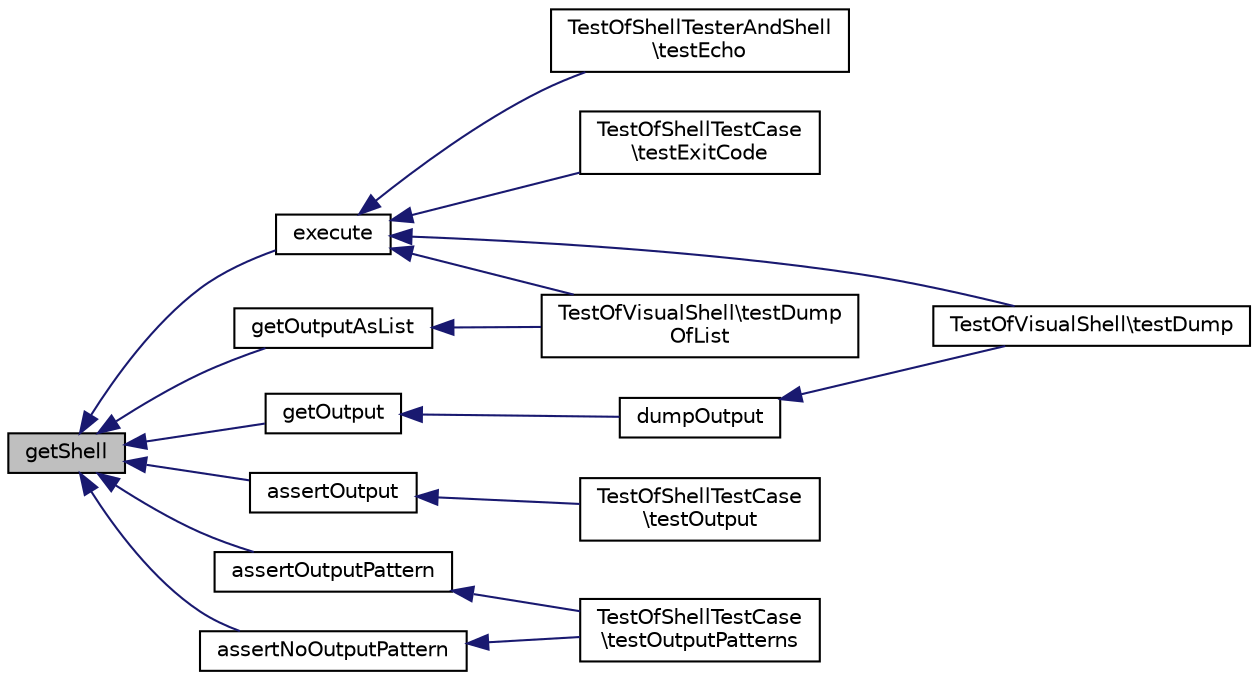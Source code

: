 digraph "getShell"
{
  edge [fontname="Helvetica",fontsize="10",labelfontname="Helvetica",labelfontsize="10"];
  node [fontname="Helvetica",fontsize="10",shape=record];
  rankdir="LR";
  Node1 [label="getShell",height=0.2,width=0.4,color="black", fillcolor="grey75", style="filled" fontcolor="black"];
  Node1 -> Node2 [dir="back",color="midnightblue",fontsize="10",style="solid",fontname="Helvetica"];
  Node2 [label="execute",height=0.2,width=0.4,color="black", fillcolor="white", style="filled",URL="$class_shell_test_case.html#a5704439633de497abe437bb32a0d8de1"];
  Node2 -> Node3 [dir="back",color="midnightblue",fontsize="10",style="solid",fontname="Helvetica"];
  Node3 [label="TestOfShellTesterAndShell\l\\testEcho",height=0.2,width=0.4,color="black", fillcolor="white", style="filled",URL="$class_test_of_shell_tester_and_shell.html#a1b254c78ccbed89b72d24aeba6790e74"];
  Node2 -> Node4 [dir="back",color="midnightblue",fontsize="10",style="solid",fontname="Helvetica"];
  Node4 [label="TestOfShellTestCase\l\\testExitCode",height=0.2,width=0.4,color="black", fillcolor="white", style="filled",URL="$class_test_of_shell_test_case.html#ac579d66c7e07ba70785ea27770ff62c3"];
  Node2 -> Node5 [dir="back",color="midnightblue",fontsize="10",style="solid",fontname="Helvetica"];
  Node5 [label="TestOfVisualShell\\testDump",height=0.2,width=0.4,color="black", fillcolor="white", style="filled",URL="$class_test_of_visual_shell.html#a054950b93fb5a74a2d2c89d38f5758ff"];
  Node2 -> Node6 [dir="back",color="midnightblue",fontsize="10",style="solid",fontname="Helvetica"];
  Node6 [label="TestOfVisualShell\\testDump\lOfList",height=0.2,width=0.4,color="black", fillcolor="white", style="filled",URL="$class_test_of_visual_shell.html#ae123a74d71e267b7ba5850173eac8f6d"];
  Node1 -> Node7 [dir="back",color="midnightblue",fontsize="10",style="solid",fontname="Helvetica"];
  Node7 [label="getOutput",height=0.2,width=0.4,color="black", fillcolor="white", style="filled",URL="$class_shell_test_case.html#aefad4c11248b7c6fa6581c25d82bf9c6"];
  Node7 -> Node8 [dir="back",color="midnightblue",fontsize="10",style="solid",fontname="Helvetica"];
  Node8 [label="dumpOutput",height=0.2,width=0.4,color="black", fillcolor="white", style="filled",URL="$class_shell_test_case.html#a1fcae311366bee5b29b77d496b74c844"];
  Node8 -> Node5 [dir="back",color="midnightblue",fontsize="10",style="solid",fontname="Helvetica"];
  Node1 -> Node9 [dir="back",color="midnightblue",fontsize="10",style="solid",fontname="Helvetica"];
  Node9 [label="getOutputAsList",height=0.2,width=0.4,color="black", fillcolor="white", style="filled",URL="$class_shell_test_case.html#acd122371cffdcb24d80bfc393036806b"];
  Node9 -> Node6 [dir="back",color="midnightblue",fontsize="10",style="solid",fontname="Helvetica"];
  Node1 -> Node10 [dir="back",color="midnightblue",fontsize="10",style="solid",fontname="Helvetica"];
  Node10 [label="assertOutput",height=0.2,width=0.4,color="black", fillcolor="white", style="filled",URL="$class_shell_test_case.html#a0caf5caf90b4deacc250532fedb7f6c6"];
  Node10 -> Node11 [dir="back",color="midnightblue",fontsize="10",style="solid",fontname="Helvetica"];
  Node11 [label="TestOfShellTestCase\l\\testOutput",height=0.2,width=0.4,color="black", fillcolor="white", style="filled",URL="$class_test_of_shell_test_case.html#aebcfd7af3483f21f0bf2d8c1be6c89c9"];
  Node1 -> Node12 [dir="back",color="midnightblue",fontsize="10",style="solid",fontname="Helvetica"];
  Node12 [label="assertOutputPattern",height=0.2,width=0.4,color="black", fillcolor="white", style="filled",URL="$class_shell_test_case.html#a041b80bc585cf142ba06ed70e7999b60"];
  Node12 -> Node13 [dir="back",color="midnightblue",fontsize="10",style="solid",fontname="Helvetica"];
  Node13 [label="TestOfShellTestCase\l\\testOutputPatterns",height=0.2,width=0.4,color="black", fillcolor="white", style="filled",URL="$class_test_of_shell_test_case.html#a318f1395083276bfecbd07565c37962a"];
  Node1 -> Node14 [dir="back",color="midnightblue",fontsize="10",style="solid",fontname="Helvetica"];
  Node14 [label="assertNoOutputPattern",height=0.2,width=0.4,color="black", fillcolor="white", style="filled",URL="$class_shell_test_case.html#a61803dc3fe3b9712d7fef5ffbeb4114f"];
  Node14 -> Node13 [dir="back",color="midnightblue",fontsize="10",style="solid",fontname="Helvetica"];
}
